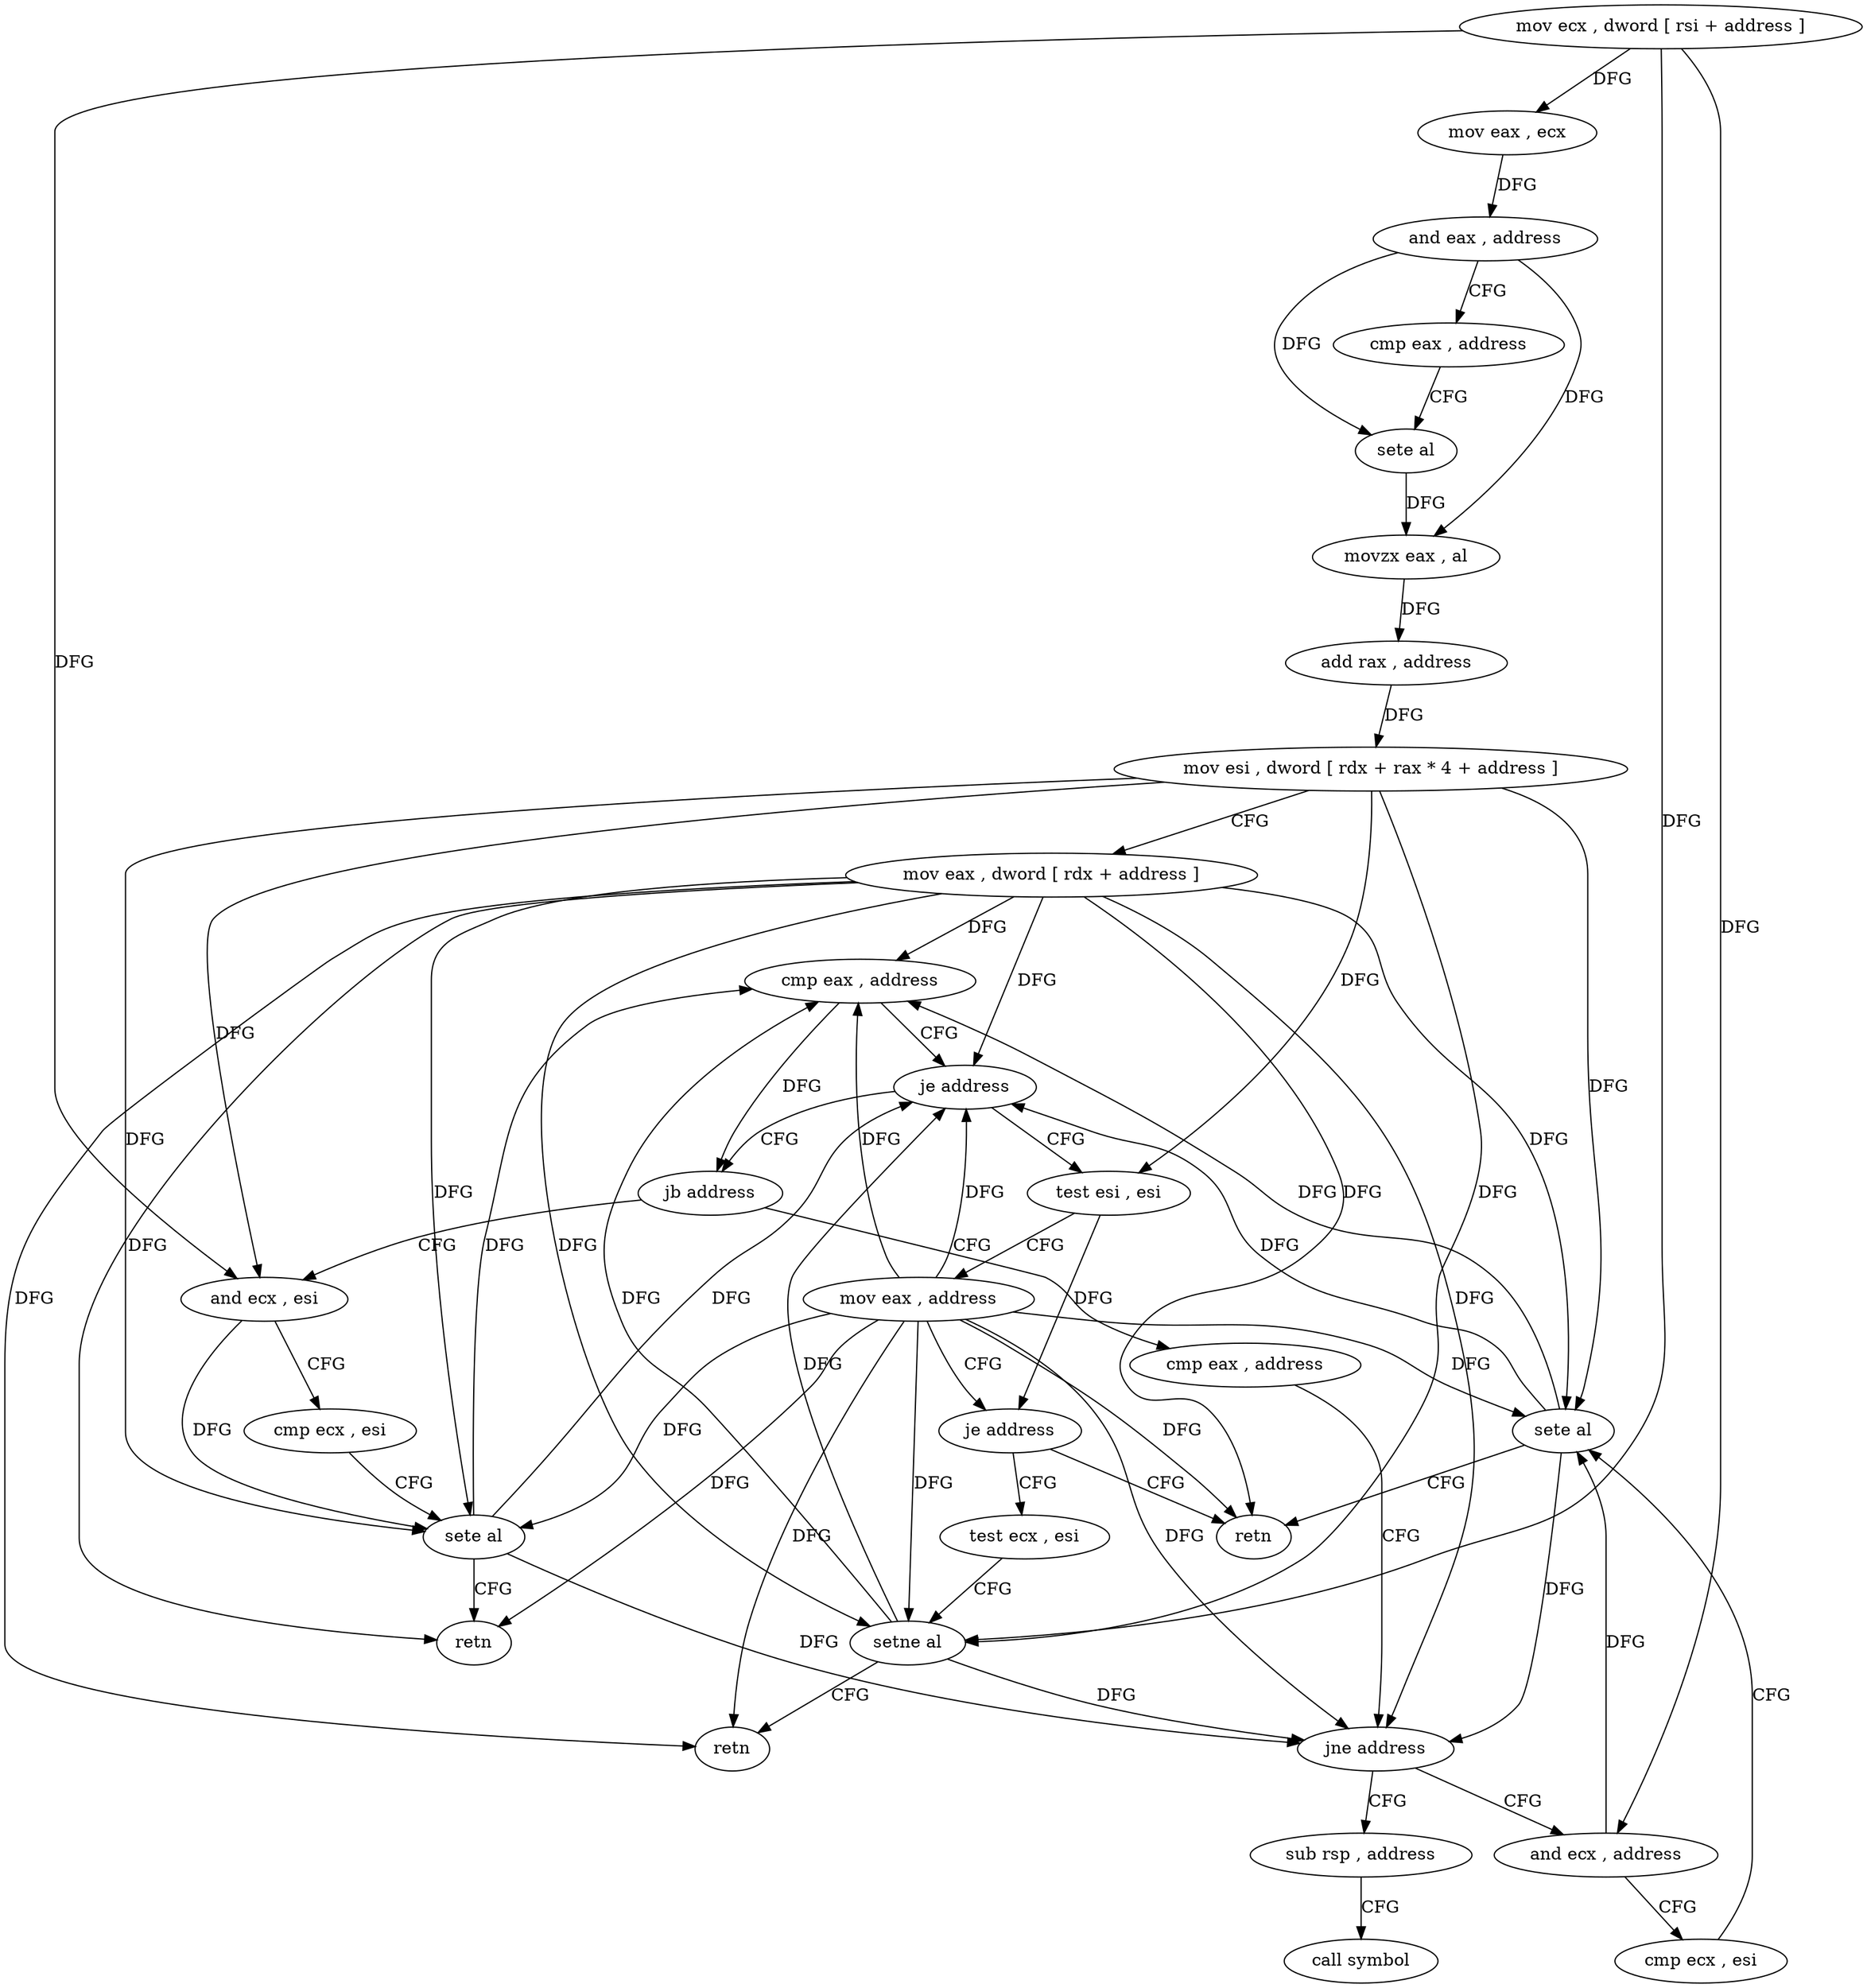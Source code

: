 digraph "func" {
"4215984" [label = "mov ecx , dword [ rsi + address ]" ]
"4215987" [label = "mov eax , ecx" ]
"4215989" [label = "and eax , address" ]
"4215994" [label = "cmp eax , address" ]
"4215999" [label = "sete al" ]
"4216002" [label = "movzx eax , al" ]
"4216005" [label = "add rax , address" ]
"4216009" [label = "mov esi , dword [ rdx + rax * 4 + address ]" ]
"4216013" [label = "mov eax , dword [ rdx + address ]" ]
"4216016" [label = "cmp eax , address" ]
"4216019" [label = "je address" ]
"4216080" [label = "test esi , esi" ]
"4216021" [label = "jb address" ]
"4216082" [label = "mov eax , address" ]
"4216087" [label = "je address" ]
"4216039" [label = "retn" ]
"4216089" [label = "test ecx , esi" ]
"4216064" [label = "and ecx , esi" ]
"4216023" [label = "cmp eax , address" ]
"4216091" [label = "setne al" ]
"4216094" [label = "retn" ]
"4216066" [label = "cmp ecx , esi" ]
"4216068" [label = "sete al" ]
"4216071" [label = "retn" ]
"4216026" [label = "jne address" ]
"4216048" [label = "sub rsp , address" ]
"4216028" [label = "and ecx , address" ]
"4216052" [label = "call symbol" ]
"4216034" [label = "cmp ecx , esi" ]
"4216036" [label = "sete al" ]
"4215984" -> "4215987" [ label = "DFG" ]
"4215984" -> "4216091" [ label = "DFG" ]
"4215984" -> "4216064" [ label = "DFG" ]
"4215984" -> "4216028" [ label = "DFG" ]
"4215987" -> "4215989" [ label = "DFG" ]
"4215989" -> "4215994" [ label = "CFG" ]
"4215989" -> "4215999" [ label = "DFG" ]
"4215989" -> "4216002" [ label = "DFG" ]
"4215994" -> "4215999" [ label = "CFG" ]
"4215999" -> "4216002" [ label = "DFG" ]
"4216002" -> "4216005" [ label = "DFG" ]
"4216005" -> "4216009" [ label = "DFG" ]
"4216009" -> "4216013" [ label = "CFG" ]
"4216009" -> "4216080" [ label = "DFG" ]
"4216009" -> "4216091" [ label = "DFG" ]
"4216009" -> "4216064" [ label = "DFG" ]
"4216009" -> "4216068" [ label = "DFG" ]
"4216009" -> "4216036" [ label = "DFG" ]
"4216013" -> "4216016" [ label = "DFG" ]
"4216013" -> "4216019" [ label = "DFG" ]
"4216013" -> "4216039" [ label = "DFG" ]
"4216013" -> "4216091" [ label = "DFG" ]
"4216013" -> "4216094" [ label = "DFG" ]
"4216013" -> "4216068" [ label = "DFG" ]
"4216013" -> "4216071" [ label = "DFG" ]
"4216013" -> "4216026" [ label = "DFG" ]
"4216013" -> "4216036" [ label = "DFG" ]
"4216016" -> "4216019" [ label = "CFG" ]
"4216016" -> "4216021" [ label = "DFG" ]
"4216019" -> "4216080" [ label = "CFG" ]
"4216019" -> "4216021" [ label = "CFG" ]
"4216080" -> "4216082" [ label = "CFG" ]
"4216080" -> "4216087" [ label = "DFG" ]
"4216021" -> "4216064" [ label = "CFG" ]
"4216021" -> "4216023" [ label = "CFG" ]
"4216082" -> "4216087" [ label = "CFG" ]
"4216082" -> "4216016" [ label = "DFG" ]
"4216082" -> "4216019" [ label = "DFG" ]
"4216082" -> "4216039" [ label = "DFG" ]
"4216082" -> "4216091" [ label = "DFG" ]
"4216082" -> "4216094" [ label = "DFG" ]
"4216082" -> "4216068" [ label = "DFG" ]
"4216082" -> "4216071" [ label = "DFG" ]
"4216082" -> "4216026" [ label = "DFG" ]
"4216082" -> "4216036" [ label = "DFG" ]
"4216087" -> "4216039" [ label = "CFG" ]
"4216087" -> "4216089" [ label = "CFG" ]
"4216089" -> "4216091" [ label = "CFG" ]
"4216064" -> "4216066" [ label = "CFG" ]
"4216064" -> "4216068" [ label = "DFG" ]
"4216023" -> "4216026" [ label = "CFG" ]
"4216091" -> "4216094" [ label = "CFG" ]
"4216091" -> "4216016" [ label = "DFG" ]
"4216091" -> "4216019" [ label = "DFG" ]
"4216091" -> "4216026" [ label = "DFG" ]
"4216066" -> "4216068" [ label = "CFG" ]
"4216068" -> "4216071" [ label = "CFG" ]
"4216068" -> "4216016" [ label = "DFG" ]
"4216068" -> "4216019" [ label = "DFG" ]
"4216068" -> "4216026" [ label = "DFG" ]
"4216026" -> "4216048" [ label = "CFG" ]
"4216026" -> "4216028" [ label = "CFG" ]
"4216048" -> "4216052" [ label = "CFG" ]
"4216028" -> "4216034" [ label = "CFG" ]
"4216028" -> "4216036" [ label = "DFG" ]
"4216034" -> "4216036" [ label = "CFG" ]
"4216036" -> "4216039" [ label = "CFG" ]
"4216036" -> "4216016" [ label = "DFG" ]
"4216036" -> "4216019" [ label = "DFG" ]
"4216036" -> "4216026" [ label = "DFG" ]
}
